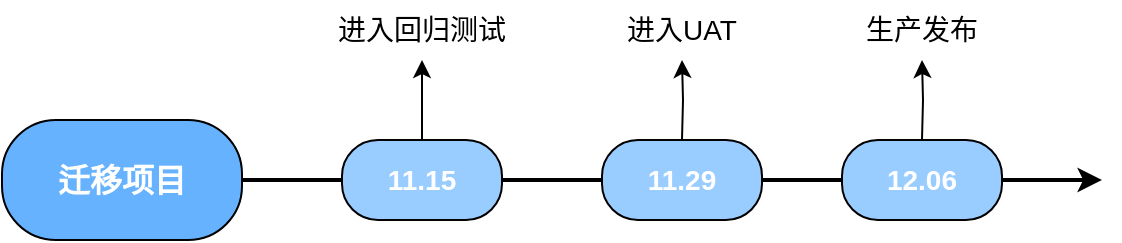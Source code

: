 <mxfile version="15.7.0" type="github">
  <diagram id="Qk1jUZTmZc205LBS2I_3" name="Page-1">
    <mxGraphModel dx="1298" dy="684" grid="1" gridSize="10" guides="1" tooltips="1" connect="1" arrows="1" fold="1" page="1" pageScale="1" pageWidth="827" pageHeight="1169" math="0" shadow="0">
      <root>
        <mxCell id="0" />
        <mxCell id="1" parent="0" />
        <mxCell id="znX1Etf93QSBDsyoCAIi-1" value="" style="edgeStyle=orthogonalEdgeStyle;rounded=0;orthogonalLoop=1;jettySize=auto;html=1;strokeWidth=2;" parent="1" source="z61JgNj33qLIhOlScUbN-1" edge="1">
          <mxGeometry relative="1" as="geometry">
            <mxPoint x="610" y="190" as="targetPoint" />
          </mxGeometry>
        </mxCell>
        <mxCell id="z61JgNj33qLIhOlScUbN-1" value="&lt;b style=&quot;font-size: 16px;&quot;&gt;迁移项目&lt;/b&gt;" style="rounded=1;whiteSpace=wrap;html=1;fillColor=#66B2FF;fontSize=16;fontColor=#FFFFFF;arcSize=45;" parent="1" vertex="1">
          <mxGeometry x="60" y="160" width="120" height="60" as="geometry" />
        </mxCell>
        <mxCell id="YaV-GRKqCOtR86ykI5fE-5" value="" style="edgeStyle=orthogonalEdgeStyle;rounded=0;orthogonalLoop=1;jettySize=auto;html=1;fontSize=14;" parent="1" source="YaV-GRKqCOtR86ykI5fE-1" target="YaV-GRKqCOtR86ykI5fE-4" edge="1">
          <mxGeometry relative="1" as="geometry" />
        </mxCell>
        <mxCell id="YaV-GRKqCOtR86ykI5fE-1" value="&lt;b style=&quot;font-size: 14px;&quot;&gt;11.15&lt;/b&gt;" style="rounded=1;whiteSpace=wrap;html=1;fillColor=#99CCFF;fontSize=14;fontColor=#FFFFFF;arcSize=45;" parent="1" vertex="1">
          <mxGeometry x="230" y="170" width="80" height="40" as="geometry" />
        </mxCell>
        <mxCell id="YaV-GRKqCOtR86ykI5fE-4" value="进入回归测试" style="text;html=1;strokeColor=none;fillColor=none;align=center;verticalAlign=middle;whiteSpace=wrap;rounded=0;fontSize=14;" parent="1" vertex="1">
          <mxGeometry x="225" y="100" width="90" height="30" as="geometry" />
        </mxCell>
        <mxCell id="YaV-GRKqCOtR86ykI5fE-7" value="" style="edgeStyle=orthogonalEdgeStyle;rounded=0;orthogonalLoop=1;jettySize=auto;html=1;fontSize=14;" parent="1" target="YaV-GRKqCOtR86ykI5fE-8" edge="1">
          <mxGeometry relative="1" as="geometry">
            <mxPoint x="400" y="170" as="sourcePoint" />
          </mxGeometry>
        </mxCell>
        <mxCell id="YaV-GRKqCOtR86ykI5fE-8" value="进入UAT" style="text;html=1;strokeColor=none;fillColor=none;align=center;verticalAlign=middle;whiteSpace=wrap;rounded=0;fontSize=14;" parent="1" vertex="1">
          <mxGeometry x="360" y="100" width="80" height="30" as="geometry" />
        </mxCell>
        <mxCell id="YaV-GRKqCOtR86ykI5fE-12" value="" style="edgeStyle=orthogonalEdgeStyle;rounded=0;orthogonalLoop=1;jettySize=auto;html=1;fontSize=14;" parent="1" target="YaV-GRKqCOtR86ykI5fE-13" edge="1">
          <mxGeometry relative="1" as="geometry">
            <mxPoint x="520" y="170" as="sourcePoint" />
          </mxGeometry>
        </mxCell>
        <mxCell id="YaV-GRKqCOtR86ykI5fE-13" value="生产发布" style="text;html=1;strokeColor=none;fillColor=none;align=center;verticalAlign=middle;whiteSpace=wrap;rounded=0;fontSize=14;" parent="1" vertex="1">
          <mxGeometry x="480" y="100" width="80" height="30" as="geometry" />
        </mxCell>
        <mxCell id="YaV-GRKqCOtR86ykI5fE-6" value="&lt;b style=&quot;font-size: 14px&quot;&gt;11.29&lt;/b&gt;" style="rounded=1;whiteSpace=wrap;html=1;fillColor=#99CCFF;fontSize=14;fontColor=#FFFFFF;arcSize=45;" parent="1" vertex="1">
          <mxGeometry x="360" y="170" width="80" height="40" as="geometry" />
        </mxCell>
        <mxCell id="YaV-GRKqCOtR86ykI5fE-11" value="&lt;b style=&quot;font-size: 14px&quot;&gt;12.06&lt;/b&gt;" style="rounded=1;whiteSpace=wrap;html=1;fillColor=#99CCFF;fontSize=14;fontColor=#FFFFFF;arcSize=45;" parent="1" vertex="1">
          <mxGeometry x="480" y="170" width="80" height="40" as="geometry" />
        </mxCell>
      </root>
    </mxGraphModel>
  </diagram>
</mxfile>

